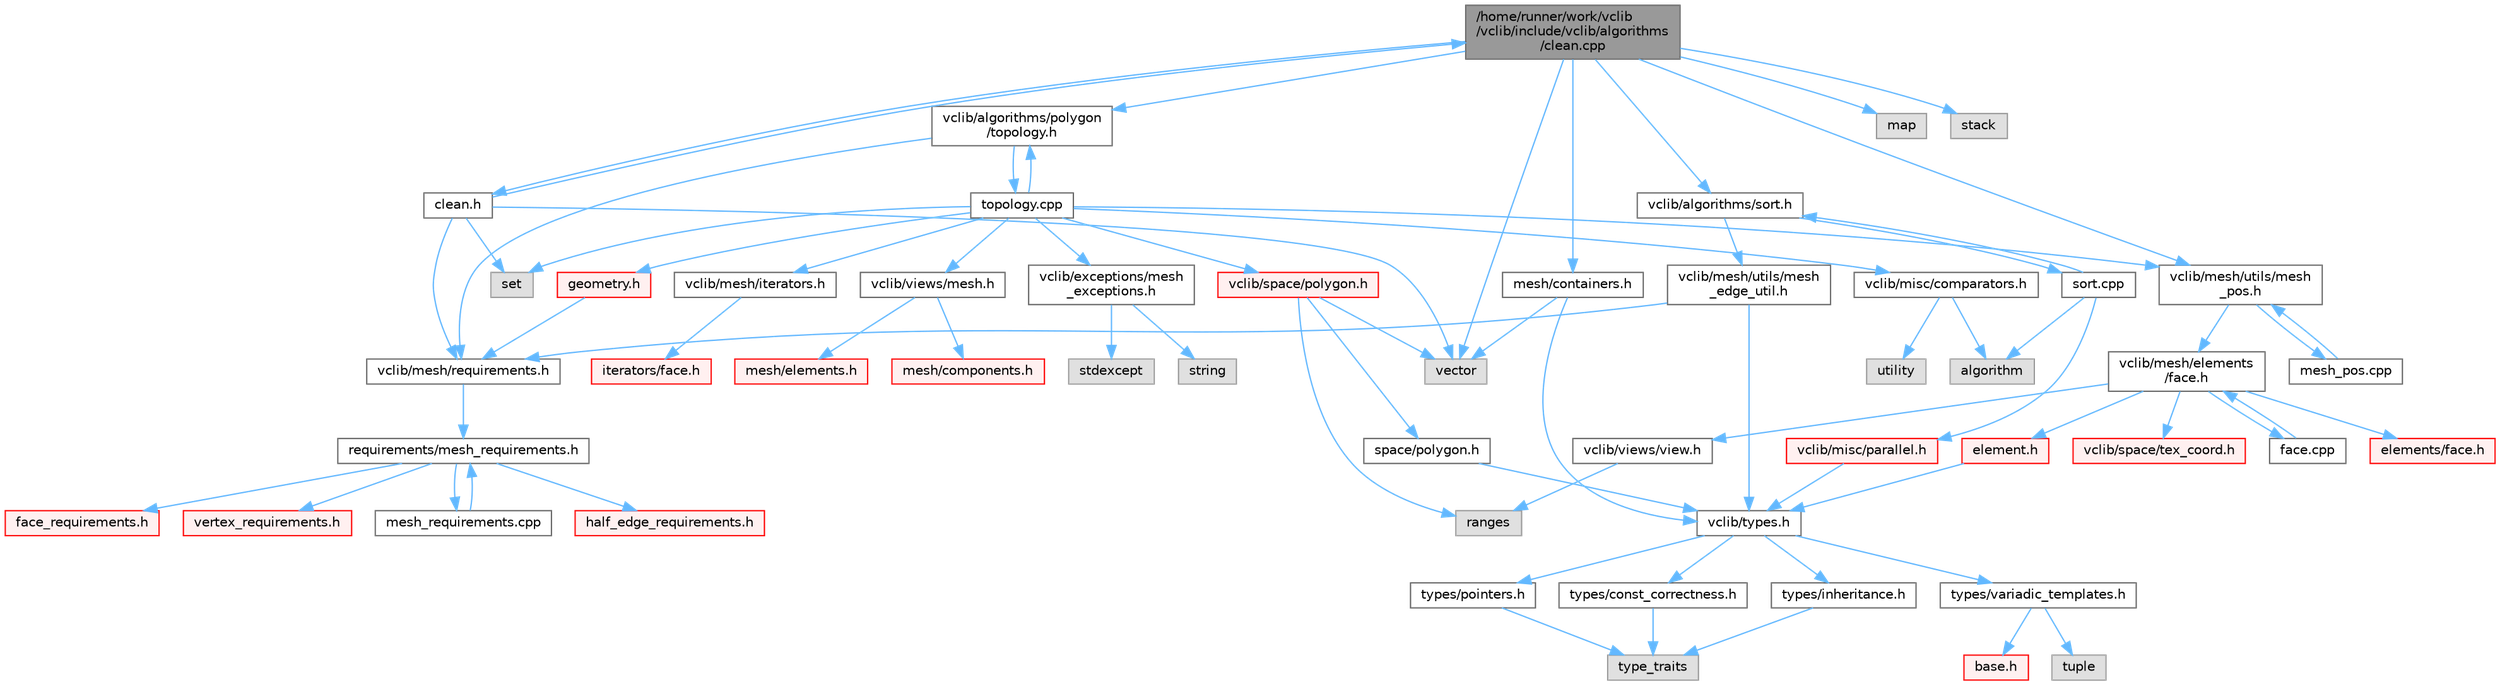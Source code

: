 digraph "/home/runner/work/vclib/vclib/include/vclib/algorithms/clean.cpp"
{
 // LATEX_PDF_SIZE
  bgcolor="transparent";
  edge [fontname=Helvetica,fontsize=10,labelfontname=Helvetica,labelfontsize=10];
  node [fontname=Helvetica,fontsize=10,shape=box,height=0.2,width=0.4];
  Node1 [label="/home/runner/work/vclib\l/vclib/include/vclib/algorithms\l/clean.cpp",height=0.2,width=0.4,color="gray40", fillcolor="grey60", style="filled", fontcolor="black",tooltip=" "];
  Node1 -> Node2 [color="steelblue1",style="solid"];
  Node2 [label="clean.h",height=0.2,width=0.4,color="grey40", fillcolor="white", style="filled",URL="$clean_8h.html",tooltip=" "];
  Node2 -> Node3 [color="steelblue1",style="solid"];
  Node3 [label="set",height=0.2,width=0.4,color="grey60", fillcolor="#E0E0E0", style="filled",tooltip=" "];
  Node2 -> Node4 [color="steelblue1",style="solid"];
  Node4 [label="vector",height=0.2,width=0.4,color="grey60", fillcolor="#E0E0E0", style="filled",tooltip=" "];
  Node2 -> Node5 [color="steelblue1",style="solid"];
  Node5 [label="vclib/mesh/requirements.h",height=0.2,width=0.4,color="grey40", fillcolor="white", style="filled",URL="$requirements_8h.html",tooltip=" "];
  Node5 -> Node6 [color="steelblue1",style="solid"];
  Node6 [label="requirements/mesh_requirements.h",height=0.2,width=0.4,color="grey40", fillcolor="white", style="filled",URL="$mesh__requirements_8h.html",tooltip=" "];
  Node6 -> Node7 [color="steelblue1",style="solid"];
  Node7 [label="half_edge_requirements.h",height=0.2,width=0.4,color="red", fillcolor="#FFF0F0", style="filled",URL="$half__edge__requirements_8h.html",tooltip=" "];
  Node6 -> Node150 [color="steelblue1",style="solid"];
  Node150 [label="face_requirements.h",height=0.2,width=0.4,color="red", fillcolor="#FFF0F0", style="filled",URL="$face__requirements_8h.html",tooltip=" "];
  Node6 -> Node69 [color="steelblue1",style="solid"];
  Node69 [label="vertex_requirements.h",height=0.2,width=0.4,color="red", fillcolor="#FFF0F0", style="filled",URL="$vertex__requirements_8h.html",tooltip=" "];
  Node6 -> Node175 [color="steelblue1",style="solid"];
  Node175 [label="mesh_requirements.cpp",height=0.2,width=0.4,color="grey40", fillcolor="white", style="filled",URL="$mesh__requirements_8cpp.html",tooltip=" "];
  Node175 -> Node6 [color="steelblue1",style="solid"];
  Node2 -> Node1 [color="steelblue1",style="solid"];
  Node1 -> Node60 [color="steelblue1",style="solid"];
  Node60 [label="mesh/containers.h",height=0.2,width=0.4,color="grey40", fillcolor="white", style="filled",URL="$concepts_2mesh_2containers_8h.html",tooltip=" "];
  Node60 -> Node4 [color="steelblue1",style="solid"];
  Node60 -> Node12 [color="steelblue1",style="solid"];
  Node12 [label="vclib/types.h",height=0.2,width=0.4,color="grey40", fillcolor="white", style="filled",URL="$types_8h.html",tooltip=" "];
  Node12 -> Node13 [color="steelblue1",style="solid"];
  Node13 [label="types/const_correctness.h",height=0.2,width=0.4,color="grey40", fillcolor="white", style="filled",URL="$types_2const__correctness_8h.html",tooltip=" "];
  Node13 -> Node14 [color="steelblue1",style="solid"];
  Node14 [label="type_traits",height=0.2,width=0.4,color="grey60", fillcolor="#E0E0E0", style="filled",tooltip=" "];
  Node12 -> Node15 [color="steelblue1",style="solid"];
  Node15 [label="types/inheritance.h",height=0.2,width=0.4,color="grey40", fillcolor="white", style="filled",URL="$inheritance_8h.html",tooltip=" "];
  Node15 -> Node14 [color="steelblue1",style="solid"];
  Node12 -> Node16 [color="steelblue1",style="solid"];
  Node16 [label="types/pointers.h",height=0.2,width=0.4,color="grey40", fillcolor="white", style="filled",URL="$types_2pointers_8h.html",tooltip=" "];
  Node16 -> Node14 [color="steelblue1",style="solid"];
  Node12 -> Node17 [color="steelblue1",style="solid"];
  Node17 [label="types/variadic_templates.h",height=0.2,width=0.4,color="grey40", fillcolor="white", style="filled",URL="$variadic__templates_8h.html",tooltip=" "];
  Node17 -> Node18 [color="steelblue1",style="solid"];
  Node18 [label="base.h",height=0.2,width=0.4,color="red", fillcolor="#FFF0F0", style="filled",URL="$types_2base_8h.html",tooltip=" "];
  Node17 -> Node22 [color="steelblue1",style="solid"];
  Node22 [label="tuple",height=0.2,width=0.4,color="grey60", fillcolor="#E0E0E0", style="filled",tooltip=" "];
  Node1 -> Node176 [color="steelblue1",style="solid"];
  Node176 [label="map",height=0.2,width=0.4,color="grey60", fillcolor="#E0E0E0", style="filled",tooltip=" "];
  Node1 -> Node177 [color="steelblue1",style="solid"];
  Node177 [label="stack",height=0.2,width=0.4,color="grey60", fillcolor="#E0E0E0", style="filled",tooltip=" "];
  Node1 -> Node4 [color="steelblue1",style="solid"];
  Node1 -> Node178 [color="steelblue1",style="solid"];
  Node178 [label="vclib/algorithms/polygon\l/topology.h",height=0.2,width=0.4,color="grey40", fillcolor="white", style="filled",URL="$polygon_2topology_8h.html",tooltip=" "];
  Node178 -> Node5 [color="steelblue1",style="solid"];
  Node178 -> Node179 [color="steelblue1",style="solid"];
  Node179 [label="topology.cpp",height=0.2,width=0.4,color="grey40", fillcolor="white", style="filled",URL="$polygon_2topology_8cpp.html",tooltip=" "];
  Node179 -> Node178 [color="steelblue1",style="solid"];
  Node179 -> Node3 [color="steelblue1",style="solid"];
  Node179 -> Node71 [color="steelblue1",style="solid"];
  Node71 [label="vclib/exceptions/mesh\l_exceptions.h",height=0.2,width=0.4,color="grey40", fillcolor="white", style="filled",URL="$mesh__exceptions_8h.html",tooltip=" "];
  Node71 -> Node72 [color="steelblue1",style="solid"];
  Node72 [label="stdexcept",height=0.2,width=0.4,color="grey60", fillcolor="#E0E0E0", style="filled",tooltip=" "];
  Node71 -> Node45 [color="steelblue1",style="solid"];
  Node45 [label="string",height=0.2,width=0.4,color="grey60", fillcolor="#E0E0E0", style="filled",tooltip=" "];
  Node179 -> Node180 [color="steelblue1",style="solid"];
  Node180 [label="vclib/mesh/iterators.h",height=0.2,width=0.4,color="grey40", fillcolor="white", style="filled",URL="$mesh_2iterators_8h.html",tooltip=" "];
  Node180 -> Node181 [color="steelblue1",style="solid"];
  Node181 [label="iterators/face.h",height=0.2,width=0.4,color="red", fillcolor="#FFF0F0", style="filled",URL="$mesh_2iterators_2face_8h.html",tooltip=" "];
  Node179 -> Node184 [color="steelblue1",style="solid"];
  Node184 [label="vclib/mesh/utils/mesh\l_pos.h",height=0.2,width=0.4,color="grey40", fillcolor="white", style="filled",URL="$mesh__pos_8h.html",tooltip=" "];
  Node184 -> Node153 [color="steelblue1",style="solid"];
  Node153 [label="vclib/mesh/elements\l/face.h",height=0.2,width=0.4,color="grey40", fillcolor="white", style="filled",URL="$mesh_2elements_2face_8h.html",tooltip=" "];
  Node153 -> Node62 [color="steelblue1",style="solid"];
  Node62 [label="elements/face.h",height=0.2,width=0.4,color="red", fillcolor="#FFF0F0", style="filled",URL="$concepts_2mesh_2elements_2face_8h.html",tooltip=" "];
  Node153 -> Node85 [color="steelblue1",style="solid"];
  Node85 [label="vclib/views/view.h",height=0.2,width=0.4,color="grey40", fillcolor="white", style="filled",URL="$view_8h.html",tooltip=" "];
  Node85 -> Node86 [color="steelblue1",style="solid"];
  Node86 [label="ranges",height=0.2,width=0.4,color="grey60", fillcolor="#E0E0E0", style="filled",tooltip=" "];
  Node153 -> Node128 [color="steelblue1",style="solid"];
  Node128 [label="vclib/space/tex_coord.h",height=0.2,width=0.4,color="red", fillcolor="#FFF0F0", style="filled",URL="$space_2tex__coord_8h.html",tooltip=" "];
  Node153 -> Node78 [color="steelblue1",style="solid"];
  Node78 [label="element.h",height=0.2,width=0.4,color="red", fillcolor="#FFF0F0", style="filled",URL="$mesh_2elements_2element_8h.html",tooltip=" "];
  Node78 -> Node12 [color="steelblue1",style="solid"];
  Node153 -> Node154 [color="steelblue1",style="solid"];
  Node154 [label="face.cpp",height=0.2,width=0.4,color="grey40", fillcolor="white", style="filled",URL="$face_8cpp.html",tooltip=" "];
  Node154 -> Node153 [color="steelblue1",style="solid"];
  Node184 -> Node185 [color="steelblue1",style="solid"];
  Node185 [label="mesh_pos.cpp",height=0.2,width=0.4,color="grey40", fillcolor="white", style="filled",URL="$mesh__pos_8cpp.html",tooltip=" "];
  Node185 -> Node184 [color="steelblue1",style="solid"];
  Node179 -> Node186 [color="steelblue1",style="solid"];
  Node186 [label="vclib/views/mesh.h",height=0.2,width=0.4,color="grey40", fillcolor="white", style="filled",URL="$views_2mesh_8h.html",tooltip=" "];
  Node186 -> Node187 [color="steelblue1",style="solid"];
  Node187 [label="mesh/components.h",height=0.2,width=0.4,color="red", fillcolor="#FFF0F0", style="filled",URL="$views_2mesh_2components_8h.html",tooltip=" "];
  Node186 -> Node213 [color="steelblue1",style="solid"];
  Node213 [label="mesh/elements.h",height=0.2,width=0.4,color="red", fillcolor="#FFF0F0", style="filled",URL="$elements_8h.html",tooltip=" "];
  Node179 -> Node214 [color="steelblue1",style="solid"];
  Node214 [label="vclib/misc/comparators.h",height=0.2,width=0.4,color="grey40", fillcolor="white", style="filled",URL="$comparators_8h.html",tooltip=" "];
  Node214 -> Node89 [color="steelblue1",style="solid"];
  Node89 [label="algorithm",height=0.2,width=0.4,color="grey60", fillcolor="#E0E0E0", style="filled",tooltip=" "];
  Node214 -> Node215 [color="steelblue1",style="solid"];
  Node215 [label="utility",height=0.2,width=0.4,color="grey60", fillcolor="#E0E0E0", style="filled",tooltip=" "];
  Node179 -> Node216 [color="steelblue1",style="solid"];
  Node216 [label="vclib/space/polygon.h",height=0.2,width=0.4,color="red", fillcolor="#FFF0F0", style="filled",URL="$space_2polygon_8h.html",tooltip=" "];
  Node216 -> Node86 [color="steelblue1",style="solid"];
  Node216 -> Node4 [color="steelblue1",style="solid"];
  Node216 -> Node200 [color="steelblue1",style="solid"];
  Node200 [label="space/polygon.h",height=0.2,width=0.4,color="grey40", fillcolor="white", style="filled",URL="$concepts_2space_2polygon_8h.html",tooltip=" "];
  Node200 -> Node12 [color="steelblue1",style="solid"];
  Node179 -> Node221 [color="steelblue1",style="solid"];
  Node221 [label="geometry.h",height=0.2,width=0.4,color="red", fillcolor="#FFF0F0", style="filled",URL="$geometry_8h.html",tooltip=" "];
  Node221 -> Node5 [color="steelblue1",style="solid"];
  Node1 -> Node223 [color="steelblue1",style="solid"];
  Node223 [label="vclib/algorithms/sort.h",height=0.2,width=0.4,color="grey40", fillcolor="white", style="filled",URL="$sort_8h.html",tooltip=" "];
  Node223 -> Node224 [color="steelblue1",style="solid"];
  Node224 [label="vclib/mesh/utils/mesh\l_edge_util.h",height=0.2,width=0.4,color="grey40", fillcolor="white", style="filled",URL="$mesh__edge__util_8h.html",tooltip=" "];
  Node224 -> Node5 [color="steelblue1",style="solid"];
  Node224 -> Node12 [color="steelblue1",style="solid"];
  Node223 -> Node225 [color="steelblue1",style="solid"];
  Node225 [label="sort.cpp",height=0.2,width=0.4,color="grey40", fillcolor="white", style="filled",URL="$sort_8cpp.html",tooltip=" "];
  Node225 -> Node223 [color="steelblue1",style="solid"];
  Node225 -> Node89 [color="steelblue1",style="solid"];
  Node225 -> Node226 [color="steelblue1",style="solid"];
  Node226 [label="vclib/misc/parallel.h",height=0.2,width=0.4,color="red", fillcolor="#FFF0F0", style="filled",URL="$parallel_8h.html",tooltip=" "];
  Node226 -> Node12 [color="steelblue1",style="solid"];
  Node1 -> Node184 [color="steelblue1",style="solid"];
}
